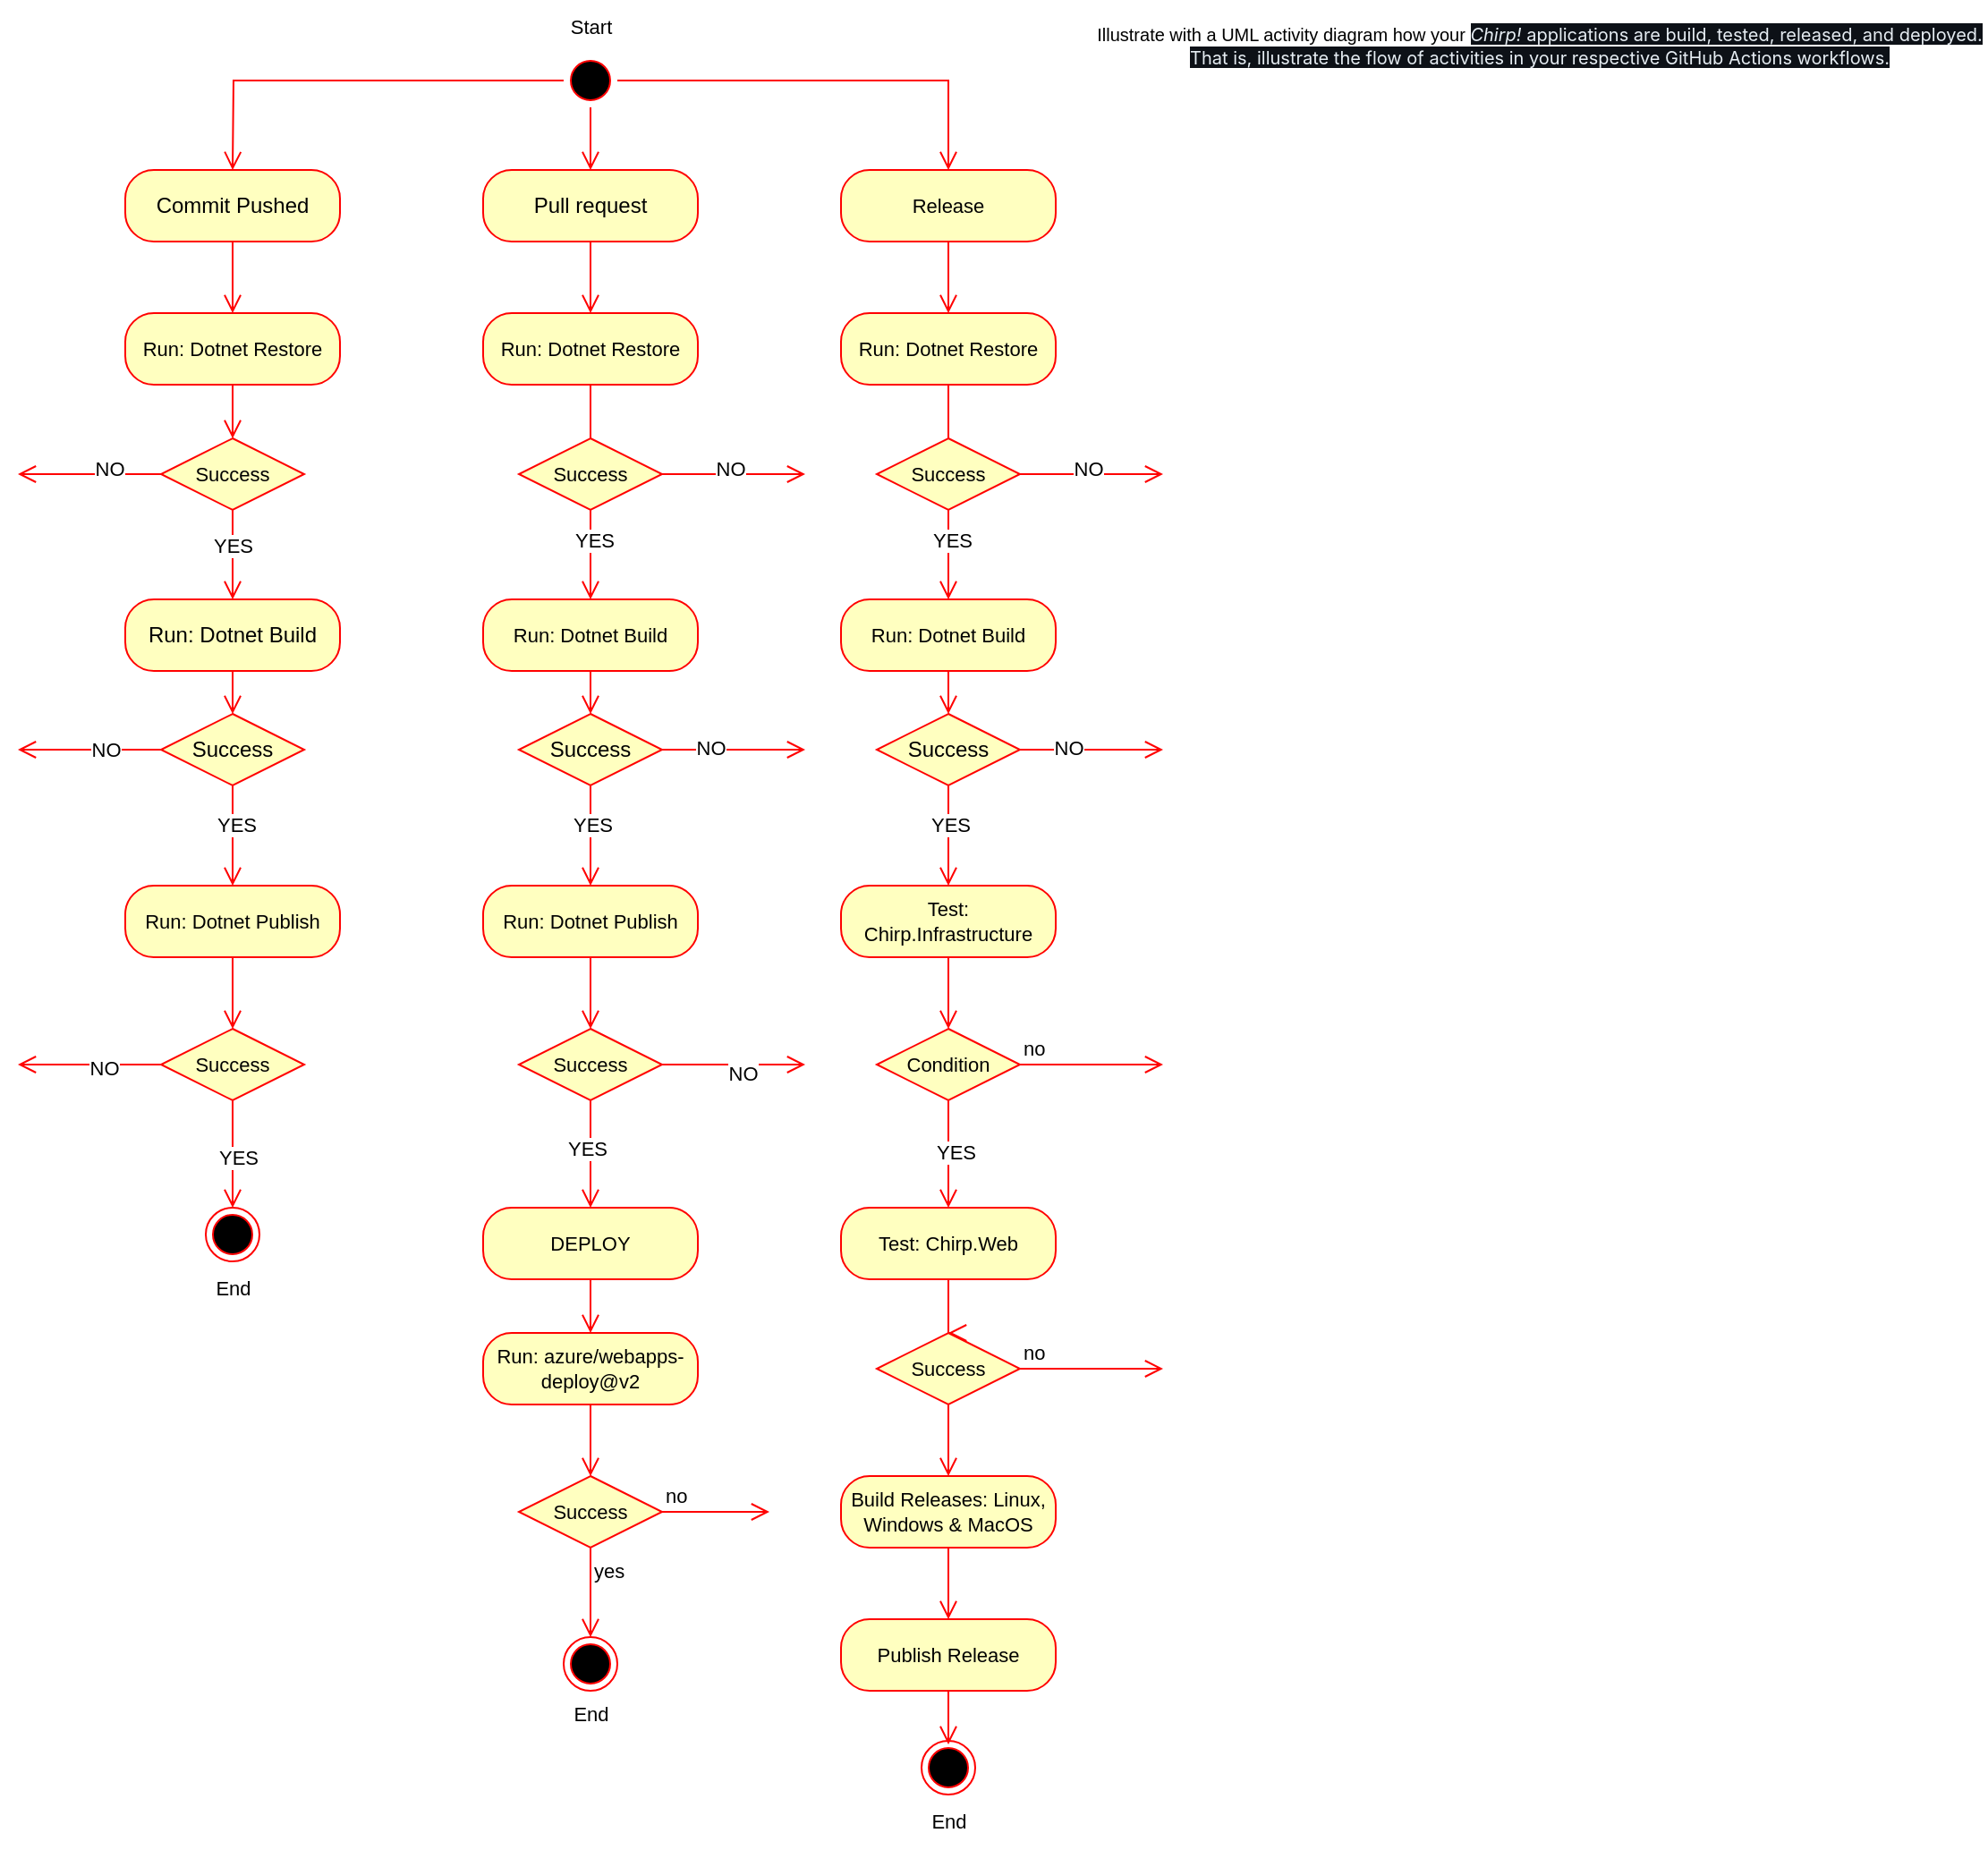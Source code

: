 <mxfile version="22.1.11" type="github">
  <diagram name="Side-1" id="hf8gmHLvzUlwny5JRPWA">
    <mxGraphModel dx="1434" dy="1609" grid="1" gridSize="10" guides="1" tooltips="1" connect="1" arrows="1" fold="1" page="1" pageScale="1" pageWidth="1169" pageHeight="827" math="0" shadow="0">
      <root>
        <mxCell id="0" />
        <mxCell id="1" parent="0" />
        <mxCell id="fHgrOc14rEPT_G6fywUK-1" value="Illustrate with a UML activity diagram how your&amp;nbsp;&lt;em style=&quot;box-sizing: border-box; color: rgb(230, 237, 243); font-family: -apple-system, BlinkMacSystemFont, &amp;quot;Segoe UI&amp;quot;, &amp;quot;Noto Sans&amp;quot;, Helvetica, Arial, sans-serif, &amp;quot;Apple Color Emoji&amp;quot;, &amp;quot;Segoe UI Emoji&amp;quot;; font-size: 10px; text-align: start; background-color: rgb(13, 17, 23);&quot;&gt;Chirp!&lt;/em&gt;&lt;span style=&quot;color: rgb(230, 237, 243); font-family: -apple-system, BlinkMacSystemFont, &amp;quot;Segoe UI&amp;quot;, &amp;quot;Noto Sans&amp;quot;, Helvetica, Arial, sans-serif, &amp;quot;Apple Color Emoji&amp;quot;, &amp;quot;Segoe UI Emoji&amp;quot;; font-size: 10px; text-align: start; background-color: rgb(13, 17, 23);&quot;&gt;&amp;nbsp;applications are build, tested, released, and deployed. &lt;br style=&quot;font-size: 10px;&quot;&gt;That is, illustrate the flow of activities in your respective GitHub Actions workflows.&lt;/span&gt;" style="text;html=1;align=center;verticalAlign=middle;resizable=0;points=[];autosize=1;strokeColor=none;fillColor=none;fontSize=10;" vertex="1" parent="1">
          <mxGeometry x="640" width="500" height="40" as="geometry" />
        </mxCell>
        <mxCell id="fHgrOc14rEPT_G6fywUK-61" value="" style="edgeStyle=orthogonalEdgeStyle;shape=connector;rounded=0;orthogonalLoop=1;jettySize=auto;html=1;labelBackgroundColor=default;strokeColor=#ff0000;align=center;verticalAlign=bottom;fontFamily=Helvetica;fontSize=11;fontColor=default;endArrow=open;endSize=8;" edge="1" parent="1" source="fHgrOc14rEPT_G6fywUK-2" target="fHgrOc14rEPT_G6fywUK-58">
          <mxGeometry relative="1" as="geometry" />
        </mxCell>
        <mxCell id="fHgrOc14rEPT_G6fywUK-2" value="Commit Pushed" style="rounded=1;whiteSpace=wrap;html=1;arcSize=40;fontColor=#000000;fillColor=#ffffc0;strokeColor=#ff0000;" vertex="1" parent="1">
          <mxGeometry x="100" y="90" width="120" height="40" as="geometry" />
        </mxCell>
        <mxCell id="fHgrOc14rEPT_G6fywUK-68" value="" style="edgeStyle=orthogonalEdgeStyle;shape=connector;rounded=0;orthogonalLoop=1;jettySize=auto;html=1;labelBackgroundColor=default;strokeColor=#ff0000;align=center;verticalAlign=bottom;fontFamily=Helvetica;fontSize=11;fontColor=default;endArrow=open;endSize=8;" edge="1" parent="1" source="fHgrOc14rEPT_G6fywUK-4" target="fHgrOc14rEPT_G6fywUK-64">
          <mxGeometry relative="1" as="geometry" />
        </mxCell>
        <mxCell id="fHgrOc14rEPT_G6fywUK-4" value="Pull request" style="rounded=1;whiteSpace=wrap;html=1;arcSize=40;fontColor=#000000;fillColor=#ffffc0;strokeColor=#ff0000;" vertex="1" parent="1">
          <mxGeometry x="300" y="90" width="120" height="40" as="geometry" />
        </mxCell>
        <mxCell id="fHgrOc14rEPT_G6fywUK-16" style="edgeStyle=orthogonalEdgeStyle;shape=connector;rounded=0;orthogonalLoop=1;jettySize=auto;html=1;exitX=0.5;exitY=1;exitDx=0;exitDy=0;labelBackgroundColor=default;strokeColor=#ff0000;align=center;verticalAlign=bottom;fontFamily=Helvetica;fontSize=11;fontColor=default;endArrow=open;endSize=8;" edge="1" parent="1" source="fHgrOc14rEPT_G6fywUK-6" target="fHgrOc14rEPT_G6fywUK-8">
          <mxGeometry relative="1" as="geometry" />
        </mxCell>
        <mxCell id="fHgrOc14rEPT_G6fywUK-6" value="Run: Dotnet Build" style="rounded=1;whiteSpace=wrap;html=1;arcSize=40;fontColor=#000000;fillColor=#ffffc0;strokeColor=#ff0000;" vertex="1" parent="1">
          <mxGeometry x="100" y="330" width="120" height="40" as="geometry" />
        </mxCell>
        <mxCell id="fHgrOc14rEPT_G6fywUK-17" style="edgeStyle=orthogonalEdgeStyle;shape=connector;rounded=0;orthogonalLoop=1;jettySize=auto;html=1;exitX=0.5;exitY=1;exitDx=0;exitDy=0;labelBackgroundColor=default;strokeColor=#ff0000;align=center;verticalAlign=bottom;fontFamily=Helvetica;fontSize=11;fontColor=default;endArrow=open;endSize=8;" edge="1" parent="1" source="fHgrOc14rEPT_G6fywUK-8">
          <mxGeometry relative="1" as="geometry">
            <mxPoint x="160" y="490" as="targetPoint" />
          </mxGeometry>
        </mxCell>
        <mxCell id="fHgrOc14rEPT_G6fywUK-18" value="YES" style="edgeLabel;html=1;align=center;verticalAlign=middle;resizable=0;points=[];fontSize=11;fontFamily=Helvetica;fontColor=default;" vertex="1" connectable="0" parent="fHgrOc14rEPT_G6fywUK-17">
          <mxGeometry x="-0.221" y="2" relative="1" as="geometry">
            <mxPoint as="offset" />
          </mxGeometry>
        </mxCell>
        <mxCell id="fHgrOc14rEPT_G6fywUK-19" style="edgeStyle=orthogonalEdgeStyle;shape=connector;rounded=0;orthogonalLoop=1;jettySize=auto;html=1;exitX=0;exitY=0.5;exitDx=0;exitDy=0;labelBackgroundColor=default;strokeColor=#ff0000;align=center;verticalAlign=bottom;fontFamily=Helvetica;fontSize=11;fontColor=default;endArrow=open;endSize=8;" edge="1" parent="1" source="fHgrOc14rEPT_G6fywUK-8">
          <mxGeometry relative="1" as="geometry">
            <mxPoint x="40" y="414" as="targetPoint" />
          </mxGeometry>
        </mxCell>
        <mxCell id="fHgrOc14rEPT_G6fywUK-20" value="NO" style="edgeLabel;html=1;align=center;verticalAlign=middle;resizable=0;points=[];fontSize=11;fontFamily=Helvetica;fontColor=default;" vertex="1" connectable="0" parent="fHgrOc14rEPT_G6fywUK-19">
          <mxGeometry x="-0.224" relative="1" as="geometry">
            <mxPoint as="offset" />
          </mxGeometry>
        </mxCell>
        <mxCell id="fHgrOc14rEPT_G6fywUK-8" value="Success" style="rhombus;whiteSpace=wrap;html=1;fontColor=#000000;fillColor=#ffffc0;strokeColor=#ff0000;" vertex="1" parent="1">
          <mxGeometry x="120" y="394" width="80" height="40" as="geometry" />
        </mxCell>
        <mxCell id="fHgrOc14rEPT_G6fywUK-21" value="" style="ellipse;html=1;shape=endState;fillColor=#000000;strokeColor=#ff0000;fontFamily=Helvetica;fontSize=11;fontColor=default;" vertex="1" parent="1">
          <mxGeometry x="145" y="670" width="30" height="30" as="geometry" />
        </mxCell>
        <mxCell id="fHgrOc14rEPT_G6fywUK-114" style="edgeStyle=orthogonalEdgeStyle;shape=connector;rounded=0;orthogonalLoop=1;jettySize=auto;html=1;exitX=0.5;exitY=1;exitDx=0;exitDy=0;labelBackgroundColor=default;strokeColor=#ff0000;align=center;verticalAlign=bottom;fontFamily=Helvetica;fontSize=11;fontColor=default;endArrow=open;endSize=8;" edge="1" parent="1" source="fHgrOc14rEPT_G6fywUK-22" target="fHgrOc14rEPT_G6fywUK-4">
          <mxGeometry relative="1" as="geometry" />
        </mxCell>
        <mxCell id="fHgrOc14rEPT_G6fywUK-117" style="edgeStyle=orthogonalEdgeStyle;shape=connector;rounded=0;orthogonalLoop=1;jettySize=auto;html=1;exitX=1;exitY=0.5;exitDx=0;exitDy=0;labelBackgroundColor=default;strokeColor=#ff0000;align=center;verticalAlign=bottom;fontFamily=Helvetica;fontSize=11;fontColor=default;endArrow=open;endSize=8;" edge="1" parent="1" source="fHgrOc14rEPT_G6fywUK-22" target="fHgrOc14rEPT_G6fywUK-115">
          <mxGeometry relative="1" as="geometry" />
        </mxCell>
        <mxCell id="fHgrOc14rEPT_G6fywUK-22" value="" style="ellipse;html=1;shape=startState;fillColor=#000000;strokeColor=#ff0000;fontFamily=Helvetica;fontSize=11;fontColor=default;" vertex="1" parent="1">
          <mxGeometry x="345" y="25" width="30" height="30" as="geometry" />
        </mxCell>
        <mxCell id="fHgrOc14rEPT_G6fywUK-23" value="" style="edgeStyle=orthogonalEdgeStyle;html=1;verticalAlign=bottom;endArrow=open;endSize=8;strokeColor=#ff0000;rounded=0;labelBackgroundColor=default;align=center;fontFamily=Helvetica;fontSize=11;fontColor=default;shape=connector;" edge="1" source="fHgrOc14rEPT_G6fywUK-22" parent="1">
          <mxGeometry relative="1" as="geometry">
            <mxPoint x="160" y="90" as="targetPoint" />
          </mxGeometry>
        </mxCell>
        <mxCell id="fHgrOc14rEPT_G6fywUK-25" value="Start" style="text;html=1;align=center;verticalAlign=middle;resizable=0;points=[];autosize=1;strokeColor=none;fillColor=none;fontSize=11;fontFamily=Helvetica;fontColor=default;" vertex="1" parent="1">
          <mxGeometry x="335" y="-5" width="50" height="30" as="geometry" />
        </mxCell>
        <mxCell id="fHgrOc14rEPT_G6fywUK-26" value="End" style="text;html=1;align=center;verticalAlign=middle;resizable=0;points=[];autosize=1;strokeColor=none;fillColor=none;fontSize=11;fontFamily=Helvetica;fontColor=default;" vertex="1" parent="1">
          <mxGeometry x="140" y="670" width="40" height="30" as="geometry" />
        </mxCell>
        <mxCell id="fHgrOc14rEPT_G6fywUK-40" style="edgeStyle=orthogonalEdgeStyle;shape=connector;rounded=0;orthogonalLoop=1;jettySize=auto;html=1;labelBackgroundColor=default;strokeColor=#ff0000;align=center;verticalAlign=bottom;fontFamily=Helvetica;fontSize=11;fontColor=default;endArrow=open;endSize=8;" edge="1" parent="1" source="fHgrOc14rEPT_G6fywUK-27" target="fHgrOc14rEPT_G6fywUK-37">
          <mxGeometry relative="1" as="geometry" />
        </mxCell>
        <mxCell id="fHgrOc14rEPT_G6fywUK-27" value="Run: Dotnet Build" style="rounded=1;whiteSpace=wrap;html=1;arcSize=40;fontColor=#000000;fillColor=#ffffc0;strokeColor=#ff0000;fontFamily=Helvetica;fontSize=11;" vertex="1" parent="1">
          <mxGeometry x="300" y="330" width="120" height="40" as="geometry" />
        </mxCell>
        <mxCell id="fHgrOc14rEPT_G6fywUK-43" style="edgeStyle=orthogonalEdgeStyle;shape=connector;rounded=0;orthogonalLoop=1;jettySize=auto;html=1;labelBackgroundColor=default;strokeColor=#ff0000;align=center;verticalAlign=bottom;fontFamily=Helvetica;fontSize=11;fontColor=default;endArrow=open;endSize=8;" edge="1" parent="1" source="fHgrOc14rEPT_G6fywUK-37">
          <mxGeometry relative="1" as="geometry">
            <mxPoint x="480" y="414" as="targetPoint" />
          </mxGeometry>
        </mxCell>
        <mxCell id="fHgrOc14rEPT_G6fywUK-45" value="NO" style="edgeLabel;html=1;align=center;verticalAlign=middle;resizable=0;points=[];fontSize=11;fontFamily=Helvetica;fontColor=default;" vertex="1" connectable="0" parent="fHgrOc14rEPT_G6fywUK-43">
          <mxGeometry x="-0.329" y="1" relative="1" as="geometry">
            <mxPoint as="offset" />
          </mxGeometry>
        </mxCell>
        <mxCell id="fHgrOc14rEPT_G6fywUK-48" style="edgeStyle=orthogonalEdgeStyle;shape=connector;rounded=0;orthogonalLoop=1;jettySize=auto;html=1;exitX=0.5;exitY=1;exitDx=0;exitDy=0;entryX=0.5;entryY=0;entryDx=0;entryDy=0;labelBackgroundColor=default;strokeColor=#ff0000;align=center;verticalAlign=bottom;fontFamily=Helvetica;fontSize=11;fontColor=default;endArrow=open;endSize=8;" edge="1" parent="1" source="fHgrOc14rEPT_G6fywUK-37" target="fHgrOc14rEPT_G6fywUK-46">
          <mxGeometry relative="1" as="geometry" />
        </mxCell>
        <mxCell id="fHgrOc14rEPT_G6fywUK-89" value="YES" style="edgeLabel;html=1;align=center;verticalAlign=middle;resizable=0;points=[];fontSize=11;fontFamily=Helvetica;fontColor=default;" vertex="1" connectable="0" parent="fHgrOc14rEPT_G6fywUK-48">
          <mxGeometry x="-0.214" y="1" relative="1" as="geometry">
            <mxPoint as="offset" />
          </mxGeometry>
        </mxCell>
        <mxCell id="fHgrOc14rEPT_G6fywUK-37" value="Success" style="rhombus;whiteSpace=wrap;html=1;fontColor=#000000;fillColor=#ffffc0;strokeColor=#ff0000;" vertex="1" parent="1">
          <mxGeometry x="320" y="394" width="80" height="40" as="geometry" />
        </mxCell>
        <mxCell id="fHgrOc14rEPT_G6fywUK-46" value="Run: Dotnet Publish" style="rounded=1;whiteSpace=wrap;html=1;arcSize=40;fontColor=#000000;fillColor=#ffffc0;strokeColor=#ff0000;fontFamily=Helvetica;fontSize=11;" vertex="1" parent="1">
          <mxGeometry x="300" y="490" width="120" height="40" as="geometry" />
        </mxCell>
        <mxCell id="fHgrOc14rEPT_G6fywUK-47" value="" style="edgeStyle=orthogonalEdgeStyle;html=1;verticalAlign=bottom;endArrow=open;endSize=8;strokeColor=#ff0000;rounded=0;labelBackgroundColor=default;align=center;fontFamily=Helvetica;fontSize=11;fontColor=default;shape=connector;" edge="1" source="fHgrOc14rEPT_G6fywUK-46" parent="1">
          <mxGeometry relative="1" as="geometry">
            <mxPoint x="360" y="570" as="targetPoint" />
          </mxGeometry>
        </mxCell>
        <mxCell id="fHgrOc14rEPT_G6fywUK-54" style="edgeStyle=orthogonalEdgeStyle;shape=connector;rounded=0;orthogonalLoop=1;jettySize=auto;html=1;exitX=0.5;exitY=1;exitDx=0;exitDy=0;labelBackgroundColor=default;strokeColor=#ff0000;align=center;verticalAlign=bottom;fontFamily=Helvetica;fontSize=11;fontColor=default;endArrow=open;endSize=8;" edge="1" parent="1" source="fHgrOc14rEPT_G6fywUK-49" target="fHgrOc14rEPT_G6fywUK-51">
          <mxGeometry relative="1" as="geometry" />
        </mxCell>
        <mxCell id="fHgrOc14rEPT_G6fywUK-49" value="Run: Dotnet Publish" style="rounded=1;whiteSpace=wrap;html=1;arcSize=40;fontColor=#000000;fillColor=#ffffc0;strokeColor=#ff0000;fontFamily=Helvetica;fontSize=11;" vertex="1" parent="1">
          <mxGeometry x="100" y="490" width="120" height="40" as="geometry" />
        </mxCell>
        <mxCell id="fHgrOc14rEPT_G6fywUK-55" style="edgeStyle=orthogonalEdgeStyle;shape=connector;rounded=0;orthogonalLoop=1;jettySize=auto;html=1;exitX=0;exitY=0.5;exitDx=0;exitDy=0;labelBackgroundColor=default;strokeColor=#ff0000;align=center;verticalAlign=bottom;fontFamily=Helvetica;fontSize=11;fontColor=default;endArrow=open;endSize=8;" edge="1" parent="1" source="fHgrOc14rEPT_G6fywUK-51">
          <mxGeometry relative="1" as="geometry">
            <mxPoint x="40" y="590" as="targetPoint" />
          </mxGeometry>
        </mxCell>
        <mxCell id="fHgrOc14rEPT_G6fywUK-56" value="NO" style="edgeLabel;html=1;align=center;verticalAlign=middle;resizable=0;points=[];fontSize=11;fontFamily=Helvetica;fontColor=default;" vertex="1" connectable="0" parent="fHgrOc14rEPT_G6fywUK-55">
          <mxGeometry x="-0.204" y="2" relative="1" as="geometry">
            <mxPoint as="offset" />
          </mxGeometry>
        </mxCell>
        <mxCell id="fHgrOc14rEPT_G6fywUK-97" style="edgeStyle=orthogonalEdgeStyle;shape=connector;rounded=0;orthogonalLoop=1;jettySize=auto;html=1;exitX=0.5;exitY=1;exitDx=0;exitDy=0;labelBackgroundColor=default;strokeColor=#ff0000;align=center;verticalAlign=bottom;fontFamily=Helvetica;fontSize=11;fontColor=default;endArrow=open;endSize=8;" edge="1" parent="1" source="fHgrOc14rEPT_G6fywUK-51" target="fHgrOc14rEPT_G6fywUK-26">
          <mxGeometry relative="1" as="geometry" />
        </mxCell>
        <mxCell id="fHgrOc14rEPT_G6fywUK-98" value="YES" style="edgeLabel;html=1;align=center;verticalAlign=middle;resizable=0;points=[];fontSize=11;fontFamily=Helvetica;fontColor=default;" vertex="1" connectable="0" parent="fHgrOc14rEPT_G6fywUK-97">
          <mxGeometry x="0.067" y="3" relative="1" as="geometry">
            <mxPoint as="offset" />
          </mxGeometry>
        </mxCell>
        <mxCell id="fHgrOc14rEPT_G6fywUK-51" value="Success" style="rhombus;whiteSpace=wrap;html=1;fontColor=#000000;fillColor=#ffffc0;strokeColor=#ff0000;fontFamily=Helvetica;fontSize=11;" vertex="1" parent="1">
          <mxGeometry x="120" y="570" width="80" height="40" as="geometry" />
        </mxCell>
        <mxCell id="fHgrOc14rEPT_G6fywUK-84" style="edgeStyle=orthogonalEdgeStyle;shape=connector;rounded=0;orthogonalLoop=1;jettySize=auto;html=1;exitX=0.5;exitY=1;exitDx=0;exitDy=0;entryX=0.5;entryY=0;entryDx=0;entryDy=0;labelBackgroundColor=default;strokeColor=#ff0000;align=center;verticalAlign=bottom;fontFamily=Helvetica;fontSize=11;fontColor=default;endArrow=open;endSize=8;" edge="1" parent="1" source="fHgrOc14rEPT_G6fywUK-58" target="fHgrOc14rEPT_G6fywUK-81">
          <mxGeometry relative="1" as="geometry" />
        </mxCell>
        <mxCell id="fHgrOc14rEPT_G6fywUK-58" value="Run: Dotnet Restore" style="rounded=1;whiteSpace=wrap;html=1;arcSize=40;fontColor=#000000;fillColor=#ffffc0;strokeColor=#ff0000;fontFamily=Helvetica;fontSize=11;" vertex="1" parent="1">
          <mxGeometry x="100" y="170" width="120" height="40" as="geometry" />
        </mxCell>
        <mxCell id="fHgrOc14rEPT_G6fywUK-69" value="" style="edgeStyle=orthogonalEdgeStyle;shape=connector;rounded=0;orthogonalLoop=1;jettySize=auto;html=1;labelBackgroundColor=default;strokeColor=#ff0000;align=center;verticalAlign=bottom;fontFamily=Helvetica;fontSize=11;fontColor=default;endArrow=open;endSize=8;" edge="1" parent="1" source="fHgrOc14rEPT_G6fywUK-64">
          <mxGeometry relative="1" as="geometry">
            <mxPoint x="360" y="253.5" as="targetPoint" />
          </mxGeometry>
        </mxCell>
        <mxCell id="fHgrOc14rEPT_G6fywUK-64" value="Run: Dotnet Restore" style="rounded=1;whiteSpace=wrap;html=1;arcSize=40;fontColor=#000000;fillColor=#ffffc0;strokeColor=#ff0000;fontFamily=Helvetica;fontSize=11;" vertex="1" parent="1">
          <mxGeometry x="300" y="170" width="120" height="40" as="geometry" />
        </mxCell>
        <mxCell id="fHgrOc14rEPT_G6fywUK-76" style="edgeStyle=orthogonalEdgeStyle;shape=connector;rounded=0;orthogonalLoop=1;jettySize=auto;html=1;exitX=0.5;exitY=1;exitDx=0;exitDy=0;labelBackgroundColor=default;strokeColor=#ff0000;align=center;verticalAlign=bottom;fontFamily=Helvetica;fontSize=11;fontColor=default;endArrow=open;endSize=8;" edge="1" parent="1" source="fHgrOc14rEPT_G6fywUK-72" target="fHgrOc14rEPT_G6fywUK-27">
          <mxGeometry relative="1" as="geometry" />
        </mxCell>
        <mxCell id="fHgrOc14rEPT_G6fywUK-77" value="YES" style="edgeLabel;html=1;align=center;verticalAlign=middle;resizable=0;points=[];fontSize=11;fontFamily=Helvetica;fontColor=default;" vertex="1" connectable="0" parent="fHgrOc14rEPT_G6fywUK-76">
          <mxGeometry x="-0.318" y="2" relative="1" as="geometry">
            <mxPoint as="offset" />
          </mxGeometry>
        </mxCell>
        <mxCell id="fHgrOc14rEPT_G6fywUK-79" value="" style="edgeStyle=orthogonalEdgeStyle;shape=connector;rounded=0;orthogonalLoop=1;jettySize=auto;html=1;labelBackgroundColor=default;strokeColor=#ff0000;align=center;verticalAlign=bottom;fontFamily=Helvetica;fontSize=11;fontColor=default;endArrow=open;endSize=8;" edge="1" parent="1" source="fHgrOc14rEPT_G6fywUK-72">
          <mxGeometry relative="1" as="geometry">
            <mxPoint x="480" y="260" as="targetPoint" />
          </mxGeometry>
        </mxCell>
        <mxCell id="fHgrOc14rEPT_G6fywUK-80" value="NO" style="edgeLabel;html=1;align=center;verticalAlign=middle;resizable=0;points=[];fontSize=11;fontFamily=Helvetica;fontColor=default;" vertex="1" connectable="0" parent="fHgrOc14rEPT_G6fywUK-79">
          <mxGeometry x="-0.071" y="3" relative="1" as="geometry">
            <mxPoint as="offset" />
          </mxGeometry>
        </mxCell>
        <mxCell id="fHgrOc14rEPT_G6fywUK-72" value="Success" style="rhombus;whiteSpace=wrap;html=1;fontColor=#000000;fillColor=#ffffc0;strokeColor=#ff0000;fontFamily=Helvetica;fontSize=11;" vertex="1" parent="1">
          <mxGeometry x="320" y="240" width="80" height="40" as="geometry" />
        </mxCell>
        <mxCell id="fHgrOc14rEPT_G6fywUK-85" style="edgeStyle=orthogonalEdgeStyle;shape=connector;rounded=0;orthogonalLoop=1;jettySize=auto;html=1;exitX=0.5;exitY=1;exitDx=0;exitDy=0;labelBackgroundColor=default;strokeColor=#ff0000;align=center;verticalAlign=bottom;fontFamily=Helvetica;fontSize=11;fontColor=default;endArrow=open;endSize=8;" edge="1" parent="1" source="fHgrOc14rEPT_G6fywUK-81" target="fHgrOc14rEPT_G6fywUK-6">
          <mxGeometry relative="1" as="geometry" />
        </mxCell>
        <mxCell id="fHgrOc14rEPT_G6fywUK-86" value="YES" style="edgeLabel;html=1;align=center;verticalAlign=middle;resizable=0;points=[];fontSize=11;fontFamily=Helvetica;fontColor=default;" vertex="1" connectable="0" parent="fHgrOc14rEPT_G6fywUK-85">
          <mxGeometry x="0.08" y="-1" relative="1" as="geometry">
            <mxPoint x="1" y="-7" as="offset" />
          </mxGeometry>
        </mxCell>
        <mxCell id="fHgrOc14rEPT_G6fywUK-87" style="edgeStyle=orthogonalEdgeStyle;shape=connector;rounded=0;orthogonalLoop=1;jettySize=auto;html=1;exitX=0;exitY=0.5;exitDx=0;exitDy=0;labelBackgroundColor=default;strokeColor=#ff0000;align=center;verticalAlign=bottom;fontFamily=Helvetica;fontSize=11;fontColor=default;endArrow=open;endSize=8;" edge="1" parent="1" source="fHgrOc14rEPT_G6fywUK-81">
          <mxGeometry relative="1" as="geometry">
            <mxPoint x="40" y="260" as="targetPoint" />
          </mxGeometry>
        </mxCell>
        <mxCell id="fHgrOc14rEPT_G6fywUK-88" value="NO" style="edgeLabel;html=1;align=center;verticalAlign=middle;resizable=0;points=[];fontSize=11;fontFamily=Helvetica;fontColor=default;" vertex="1" connectable="0" parent="fHgrOc14rEPT_G6fywUK-87">
          <mxGeometry x="-0.276" y="-3" relative="1" as="geometry">
            <mxPoint as="offset" />
          </mxGeometry>
        </mxCell>
        <mxCell id="fHgrOc14rEPT_G6fywUK-81" value="Success" style="rhombus;whiteSpace=wrap;html=1;fontColor=#000000;fillColor=#ffffc0;strokeColor=#ff0000;fontFamily=Helvetica;fontSize=11;" vertex="1" parent="1">
          <mxGeometry x="120" y="240" width="80" height="40" as="geometry" />
        </mxCell>
        <mxCell id="fHgrOc14rEPT_G6fywUK-93" style="edgeStyle=orthogonalEdgeStyle;shape=connector;rounded=0;orthogonalLoop=1;jettySize=auto;html=1;exitX=1;exitY=0.5;exitDx=0;exitDy=0;labelBackgroundColor=default;strokeColor=#ff0000;align=center;verticalAlign=bottom;fontFamily=Helvetica;fontSize=11;fontColor=default;endArrow=open;endSize=8;" edge="1" parent="1" source="fHgrOc14rEPT_G6fywUK-90">
          <mxGeometry relative="1" as="geometry">
            <mxPoint x="480" y="590" as="targetPoint" />
          </mxGeometry>
        </mxCell>
        <mxCell id="fHgrOc14rEPT_G6fywUK-94" value="NO" style="edgeLabel;html=1;align=center;verticalAlign=middle;resizable=0;points=[];fontSize=11;fontFamily=Helvetica;fontColor=default;" vertex="1" connectable="0" parent="fHgrOc14rEPT_G6fywUK-93">
          <mxGeometry x="0.129" y="-4" relative="1" as="geometry">
            <mxPoint as="offset" />
          </mxGeometry>
        </mxCell>
        <mxCell id="fHgrOc14rEPT_G6fywUK-95" style="edgeStyle=orthogonalEdgeStyle;shape=connector;rounded=0;orthogonalLoop=1;jettySize=auto;html=1;exitX=0.5;exitY=1;exitDx=0;exitDy=0;labelBackgroundColor=default;strokeColor=#ff0000;align=center;verticalAlign=bottom;fontFamily=Helvetica;fontSize=11;fontColor=default;endArrow=open;endSize=8;" edge="1" parent="1" source="fHgrOc14rEPT_G6fywUK-90">
          <mxGeometry relative="1" as="geometry">
            <mxPoint x="360" y="670" as="targetPoint" />
          </mxGeometry>
        </mxCell>
        <mxCell id="fHgrOc14rEPT_G6fywUK-104" value="YES" style="edgeLabel;html=1;align=center;verticalAlign=middle;resizable=0;points=[];fontSize=11;fontFamily=Helvetica;fontColor=default;" vertex="1" connectable="0" parent="fHgrOc14rEPT_G6fywUK-95">
          <mxGeometry x="-0.107" y="-2" relative="1" as="geometry">
            <mxPoint as="offset" />
          </mxGeometry>
        </mxCell>
        <mxCell id="fHgrOc14rEPT_G6fywUK-90" value="Success" style="rhombus;whiteSpace=wrap;html=1;fontColor=#000000;fillColor=#ffffc0;strokeColor=#ff0000;fontFamily=Helvetica;fontSize=11;" vertex="1" parent="1">
          <mxGeometry x="320" y="570" width="80" height="40" as="geometry" />
        </mxCell>
        <mxCell id="fHgrOc14rEPT_G6fywUK-102" value="DEPLOY" style="rounded=1;whiteSpace=wrap;html=1;arcSize=40;fontColor=#000000;fillColor=#ffffc0;strokeColor=#ff0000;fontFamily=Helvetica;fontSize=11;" vertex="1" parent="1">
          <mxGeometry x="300" y="670" width="120" height="40" as="geometry" />
        </mxCell>
        <mxCell id="fHgrOc14rEPT_G6fywUK-103" value="" style="edgeStyle=orthogonalEdgeStyle;html=1;verticalAlign=bottom;endArrow=open;endSize=8;strokeColor=#ff0000;rounded=0;labelBackgroundColor=default;align=center;fontFamily=Helvetica;fontSize=11;fontColor=default;shape=connector;" edge="1" source="fHgrOc14rEPT_G6fywUK-102" parent="1">
          <mxGeometry relative="1" as="geometry">
            <mxPoint x="360" y="740" as="targetPoint" />
          </mxGeometry>
        </mxCell>
        <mxCell id="fHgrOc14rEPT_G6fywUK-110" style="edgeStyle=orthogonalEdgeStyle;shape=connector;rounded=0;orthogonalLoop=1;jettySize=auto;html=1;exitX=0.5;exitY=1;exitDx=0;exitDy=0;labelBackgroundColor=default;strokeColor=#ff0000;align=center;verticalAlign=bottom;fontFamily=Helvetica;fontSize=11;fontColor=default;endArrow=open;endSize=8;" edge="1" parent="1" source="fHgrOc14rEPT_G6fywUK-105" target="fHgrOc14rEPT_G6fywUK-107">
          <mxGeometry relative="1" as="geometry" />
        </mxCell>
        <mxCell id="fHgrOc14rEPT_G6fywUK-105" value="Run: azure/webapps-deploy@v2" style="rounded=1;whiteSpace=wrap;html=1;arcSize=40;fontColor=#000000;fillColor=#ffffc0;strokeColor=#ff0000;fontFamily=Helvetica;fontSize=11;" vertex="1" parent="1">
          <mxGeometry x="300" y="740" width="120" height="40" as="geometry" />
        </mxCell>
        <mxCell id="fHgrOc14rEPT_G6fywUK-107" value="Success" style="rhombus;whiteSpace=wrap;html=1;fontColor=#000000;fillColor=#ffffc0;strokeColor=#ff0000;fontFamily=Helvetica;fontSize=11;" vertex="1" parent="1">
          <mxGeometry x="320" y="820" width="80" height="40" as="geometry" />
        </mxCell>
        <mxCell id="fHgrOc14rEPT_G6fywUK-108" value="no" style="edgeStyle=orthogonalEdgeStyle;html=1;align=left;verticalAlign=bottom;endArrow=open;endSize=8;strokeColor=#ff0000;rounded=0;labelBackgroundColor=default;fontFamily=Helvetica;fontSize=11;fontColor=default;shape=connector;" edge="1" source="fHgrOc14rEPT_G6fywUK-107" parent="1">
          <mxGeometry x="-1" relative="1" as="geometry">
            <mxPoint x="460" y="840" as="targetPoint" />
          </mxGeometry>
        </mxCell>
        <mxCell id="fHgrOc14rEPT_G6fywUK-109" value="yes" style="edgeStyle=orthogonalEdgeStyle;html=1;align=left;verticalAlign=top;endArrow=open;endSize=8;strokeColor=#ff0000;rounded=0;labelBackgroundColor=default;fontFamily=Helvetica;fontSize=11;fontColor=default;shape=connector;" edge="1" source="fHgrOc14rEPT_G6fywUK-107" parent="1">
          <mxGeometry x="-1" relative="1" as="geometry">
            <mxPoint x="360" y="910" as="targetPoint" />
          </mxGeometry>
        </mxCell>
        <mxCell id="fHgrOc14rEPT_G6fywUK-111" value="" style="ellipse;html=1;shape=endState;fillColor=#000000;strokeColor=#ff0000;fontFamily=Helvetica;fontSize=11;fontColor=default;" vertex="1" parent="1">
          <mxGeometry x="345" y="910" width="30" height="30" as="geometry" />
        </mxCell>
        <mxCell id="fHgrOc14rEPT_G6fywUK-112" value="End" style="text;html=1;align=center;verticalAlign=middle;resizable=0;points=[];autosize=1;strokeColor=none;fillColor=none;fontSize=11;fontFamily=Helvetica;fontColor=default;" vertex="1" parent="1">
          <mxGeometry x="340" y="938" width="40" height="30" as="geometry" />
        </mxCell>
        <mxCell id="fHgrOc14rEPT_G6fywUK-113" value="End" style="text;html=1;align=center;verticalAlign=middle;resizable=0;points=[];autosize=1;strokeColor=none;fillColor=none;fontSize=11;fontFamily=Helvetica;fontColor=default;" vertex="1" parent="1">
          <mxGeometry x="140" y="700" width="40" height="30" as="geometry" />
        </mxCell>
        <mxCell id="fHgrOc14rEPT_G6fywUK-132" style="edgeStyle=orthogonalEdgeStyle;shape=connector;rounded=0;orthogonalLoop=1;jettySize=auto;html=1;exitX=0.5;exitY=1;exitDx=0;exitDy=0;entryX=0.5;entryY=0;entryDx=0;entryDy=0;labelBackgroundColor=default;strokeColor=#ff0000;align=center;verticalAlign=bottom;fontFamily=Helvetica;fontSize=11;fontColor=default;endArrow=open;endSize=8;" edge="1" parent="1" source="fHgrOc14rEPT_G6fywUK-115" target="fHgrOc14rEPT_G6fywUK-126">
          <mxGeometry relative="1" as="geometry" />
        </mxCell>
        <mxCell id="fHgrOc14rEPT_G6fywUK-115" value="Release" style="rounded=1;whiteSpace=wrap;html=1;arcSize=40;fontColor=#000000;fillColor=#ffffc0;strokeColor=#ff0000;fontFamily=Helvetica;fontSize=11;" vertex="1" parent="1">
          <mxGeometry x="500" y="90" width="120" height="40" as="geometry" />
        </mxCell>
        <mxCell id="fHgrOc14rEPT_G6fywUK-118" style="edgeStyle=orthogonalEdgeStyle;shape=connector;rounded=0;orthogonalLoop=1;jettySize=auto;html=1;labelBackgroundColor=default;strokeColor=#ff0000;align=center;verticalAlign=bottom;fontFamily=Helvetica;fontSize=11;fontColor=default;endArrow=open;endSize=8;" edge="1" parent="1" source="fHgrOc14rEPT_G6fywUK-119" target="fHgrOc14rEPT_G6fywUK-124">
          <mxGeometry relative="1" as="geometry" />
        </mxCell>
        <mxCell id="fHgrOc14rEPT_G6fywUK-119" value="Run: Dotnet Build" style="rounded=1;whiteSpace=wrap;html=1;arcSize=40;fontColor=#000000;fillColor=#ffffc0;strokeColor=#ff0000;fontFamily=Helvetica;fontSize=11;" vertex="1" parent="1">
          <mxGeometry x="500" y="330" width="120" height="40" as="geometry" />
        </mxCell>
        <mxCell id="fHgrOc14rEPT_G6fywUK-120" style="edgeStyle=orthogonalEdgeStyle;shape=connector;rounded=0;orthogonalLoop=1;jettySize=auto;html=1;labelBackgroundColor=default;strokeColor=#ff0000;align=center;verticalAlign=bottom;fontFamily=Helvetica;fontSize=11;fontColor=default;endArrow=open;endSize=8;" edge="1" parent="1" source="fHgrOc14rEPT_G6fywUK-124">
          <mxGeometry relative="1" as="geometry">
            <mxPoint x="680" y="414" as="targetPoint" />
          </mxGeometry>
        </mxCell>
        <mxCell id="fHgrOc14rEPT_G6fywUK-121" value="NO" style="edgeLabel;html=1;align=center;verticalAlign=middle;resizable=0;points=[];fontSize=11;fontFamily=Helvetica;fontColor=default;" vertex="1" connectable="0" parent="fHgrOc14rEPT_G6fywUK-120">
          <mxGeometry x="-0.329" y="1" relative="1" as="geometry">
            <mxPoint as="offset" />
          </mxGeometry>
        </mxCell>
        <mxCell id="fHgrOc14rEPT_G6fywUK-122" style="edgeStyle=orthogonalEdgeStyle;shape=connector;rounded=0;orthogonalLoop=1;jettySize=auto;html=1;exitX=0.5;exitY=1;exitDx=0;exitDy=0;entryX=0.5;entryY=0;entryDx=0;entryDy=0;labelBackgroundColor=default;strokeColor=#ff0000;align=center;verticalAlign=bottom;fontFamily=Helvetica;fontSize=11;fontColor=default;endArrow=open;endSize=8;" edge="1" parent="1" source="fHgrOc14rEPT_G6fywUK-124">
          <mxGeometry relative="1" as="geometry">
            <mxPoint x="560" y="490" as="targetPoint" />
          </mxGeometry>
        </mxCell>
        <mxCell id="fHgrOc14rEPT_G6fywUK-123" value="YES" style="edgeLabel;html=1;align=center;verticalAlign=middle;resizable=0;points=[];fontSize=11;fontFamily=Helvetica;fontColor=default;" vertex="1" connectable="0" parent="fHgrOc14rEPT_G6fywUK-122">
          <mxGeometry x="-0.214" y="1" relative="1" as="geometry">
            <mxPoint as="offset" />
          </mxGeometry>
        </mxCell>
        <mxCell id="fHgrOc14rEPT_G6fywUK-124" value="Success" style="rhombus;whiteSpace=wrap;html=1;fontColor=#000000;fillColor=#ffffc0;strokeColor=#ff0000;" vertex="1" parent="1">
          <mxGeometry x="520" y="394" width="80" height="40" as="geometry" />
        </mxCell>
        <mxCell id="fHgrOc14rEPT_G6fywUK-125" value="" style="edgeStyle=orthogonalEdgeStyle;shape=connector;rounded=0;orthogonalLoop=1;jettySize=auto;html=1;labelBackgroundColor=default;strokeColor=#ff0000;align=center;verticalAlign=bottom;fontFamily=Helvetica;fontSize=11;fontColor=default;endArrow=open;endSize=8;" edge="1" parent="1" source="fHgrOc14rEPT_G6fywUK-126">
          <mxGeometry relative="1" as="geometry">
            <mxPoint x="560" y="253.5" as="targetPoint" />
          </mxGeometry>
        </mxCell>
        <mxCell id="fHgrOc14rEPT_G6fywUK-126" value="Run: Dotnet Restore" style="rounded=1;whiteSpace=wrap;html=1;arcSize=40;fontColor=#000000;fillColor=#ffffc0;strokeColor=#ff0000;fontFamily=Helvetica;fontSize=11;" vertex="1" parent="1">
          <mxGeometry x="500" y="170" width="120" height="40" as="geometry" />
        </mxCell>
        <mxCell id="fHgrOc14rEPT_G6fywUK-127" style="edgeStyle=orthogonalEdgeStyle;shape=connector;rounded=0;orthogonalLoop=1;jettySize=auto;html=1;exitX=0.5;exitY=1;exitDx=0;exitDy=0;labelBackgroundColor=default;strokeColor=#ff0000;align=center;verticalAlign=bottom;fontFamily=Helvetica;fontSize=11;fontColor=default;endArrow=open;endSize=8;" edge="1" parent="1" source="fHgrOc14rEPT_G6fywUK-131" target="fHgrOc14rEPT_G6fywUK-119">
          <mxGeometry relative="1" as="geometry" />
        </mxCell>
        <mxCell id="fHgrOc14rEPT_G6fywUK-128" value="YES" style="edgeLabel;html=1;align=center;verticalAlign=middle;resizable=0;points=[];fontSize=11;fontFamily=Helvetica;fontColor=default;" vertex="1" connectable="0" parent="fHgrOc14rEPT_G6fywUK-127">
          <mxGeometry x="-0.318" y="2" relative="1" as="geometry">
            <mxPoint as="offset" />
          </mxGeometry>
        </mxCell>
        <mxCell id="fHgrOc14rEPT_G6fywUK-129" value="" style="edgeStyle=orthogonalEdgeStyle;shape=connector;rounded=0;orthogonalLoop=1;jettySize=auto;html=1;labelBackgroundColor=default;strokeColor=#ff0000;align=center;verticalAlign=bottom;fontFamily=Helvetica;fontSize=11;fontColor=default;endArrow=open;endSize=8;" edge="1" parent="1" source="fHgrOc14rEPT_G6fywUK-131">
          <mxGeometry relative="1" as="geometry">
            <mxPoint x="680" y="260" as="targetPoint" />
          </mxGeometry>
        </mxCell>
        <mxCell id="fHgrOc14rEPT_G6fywUK-130" value="NO" style="edgeLabel;html=1;align=center;verticalAlign=middle;resizable=0;points=[];fontSize=11;fontFamily=Helvetica;fontColor=default;" vertex="1" connectable="0" parent="fHgrOc14rEPT_G6fywUK-129">
          <mxGeometry x="-0.071" y="3" relative="1" as="geometry">
            <mxPoint as="offset" />
          </mxGeometry>
        </mxCell>
        <mxCell id="fHgrOc14rEPT_G6fywUK-131" value="Success" style="rhombus;whiteSpace=wrap;html=1;fontColor=#000000;fillColor=#ffffc0;strokeColor=#ff0000;fontFamily=Helvetica;fontSize=11;" vertex="1" parent="1">
          <mxGeometry x="520" y="240" width="80" height="40" as="geometry" />
        </mxCell>
        <mxCell id="fHgrOc14rEPT_G6fywUK-138" style="edgeStyle=orthogonalEdgeStyle;shape=connector;rounded=0;orthogonalLoop=1;jettySize=auto;html=1;exitX=0.5;exitY=1;exitDx=0;exitDy=0;labelBackgroundColor=default;strokeColor=#ff0000;align=center;verticalAlign=bottom;fontFamily=Helvetica;fontSize=11;fontColor=default;endArrow=open;endSize=8;" edge="1" parent="1" source="fHgrOc14rEPT_G6fywUK-133" target="fHgrOc14rEPT_G6fywUK-135">
          <mxGeometry relative="1" as="geometry" />
        </mxCell>
        <mxCell id="fHgrOc14rEPT_G6fywUK-133" value="Test: Chirp.Infrastructure" style="rounded=1;whiteSpace=wrap;html=1;arcSize=40;fontColor=#000000;fillColor=#ffffc0;strokeColor=#ff0000;fontFamily=Helvetica;fontSize=11;" vertex="1" parent="1">
          <mxGeometry x="500" y="490" width="120" height="40" as="geometry" />
        </mxCell>
        <mxCell id="fHgrOc14rEPT_G6fywUK-135" value="Condition" style="rhombus;whiteSpace=wrap;html=1;fontColor=#000000;fillColor=#ffffc0;strokeColor=#ff0000;fontFamily=Helvetica;fontSize=11;" vertex="1" parent="1">
          <mxGeometry x="520" y="570" width="80" height="40" as="geometry" />
        </mxCell>
        <mxCell id="fHgrOc14rEPT_G6fywUK-136" value="no" style="edgeStyle=orthogonalEdgeStyle;html=1;align=left;verticalAlign=bottom;endArrow=open;endSize=8;strokeColor=#ff0000;rounded=0;labelBackgroundColor=default;fontFamily=Helvetica;fontSize=11;fontColor=default;shape=connector;" edge="1" source="fHgrOc14rEPT_G6fywUK-135" parent="1">
          <mxGeometry x="-1" relative="1" as="geometry">
            <mxPoint x="680" y="590" as="targetPoint" />
          </mxGeometry>
        </mxCell>
        <mxCell id="fHgrOc14rEPT_G6fywUK-137" value="" style="edgeStyle=orthogonalEdgeStyle;html=1;align=left;verticalAlign=top;endArrow=open;endSize=8;strokeColor=#ff0000;rounded=0;labelBackgroundColor=default;fontFamily=Helvetica;fontSize=11;fontColor=default;shape=connector;" edge="1" source="fHgrOc14rEPT_G6fywUK-135" parent="1">
          <mxGeometry x="-0.339" y="40" relative="1" as="geometry">
            <mxPoint x="560" y="670" as="targetPoint" />
            <mxPoint as="offset" />
          </mxGeometry>
        </mxCell>
        <mxCell id="fHgrOc14rEPT_G6fywUK-139" value="YES" style="edgeLabel;html=1;align=center;verticalAlign=middle;resizable=0;points=[];fontSize=11;fontFamily=Helvetica;fontColor=default;" vertex="1" connectable="0" parent="fHgrOc14rEPT_G6fywUK-137">
          <mxGeometry x="0.008" y="3" relative="1" as="geometry">
            <mxPoint y="-1" as="offset" />
          </mxGeometry>
        </mxCell>
        <mxCell id="fHgrOc14rEPT_G6fywUK-140" value="Test: Chirp.Web" style="rounded=1;whiteSpace=wrap;html=1;arcSize=40;fontColor=#000000;fillColor=#ffffc0;strokeColor=#ff0000;fontFamily=Helvetica;fontSize=11;" vertex="1" parent="1">
          <mxGeometry x="500" y="670" width="120" height="40" as="geometry" />
        </mxCell>
        <mxCell id="fHgrOc14rEPT_G6fywUK-141" value="" style="edgeStyle=orthogonalEdgeStyle;html=1;verticalAlign=bottom;endArrow=open;endSize=8;strokeColor=#ff0000;rounded=0;labelBackgroundColor=default;align=center;fontFamily=Helvetica;fontSize=11;fontColor=default;shape=connector;" edge="1" source="fHgrOc14rEPT_G6fywUK-140" parent="1">
          <mxGeometry relative="1" as="geometry">
            <mxPoint x="560" y="740" as="targetPoint" />
            <Array as="points">
              <mxPoint x="560" y="740" />
              <mxPoint x="561" y="740" />
            </Array>
          </mxGeometry>
        </mxCell>
        <mxCell id="fHgrOc14rEPT_G6fywUK-147" style="edgeStyle=orthogonalEdgeStyle;shape=connector;rounded=0;orthogonalLoop=1;jettySize=auto;html=1;exitX=0.5;exitY=1;exitDx=0;exitDy=0;labelBackgroundColor=default;strokeColor=#ff0000;align=center;verticalAlign=bottom;fontFamily=Helvetica;fontSize=11;fontColor=default;endArrow=open;endSize=8;" edge="1" parent="1" source="fHgrOc14rEPT_G6fywUK-142" target="fHgrOc14rEPT_G6fywUK-145">
          <mxGeometry relative="1" as="geometry" />
        </mxCell>
        <mxCell id="fHgrOc14rEPT_G6fywUK-142" value="Success" style="rhombus;whiteSpace=wrap;html=1;fontColor=#000000;fillColor=#ffffc0;strokeColor=#ff0000;fontFamily=Helvetica;fontSize=11;" vertex="1" parent="1">
          <mxGeometry x="520" y="740" width="80" height="40" as="geometry" />
        </mxCell>
        <mxCell id="fHgrOc14rEPT_G6fywUK-143" value="no" style="edgeStyle=orthogonalEdgeStyle;html=1;align=left;verticalAlign=bottom;endArrow=open;endSize=8;strokeColor=#ff0000;rounded=0;labelBackgroundColor=default;fontFamily=Helvetica;fontSize=11;fontColor=default;shape=connector;" edge="1" source="fHgrOc14rEPT_G6fywUK-142" parent="1">
          <mxGeometry x="-1" relative="1" as="geometry">
            <mxPoint x="680" y="760" as="targetPoint" />
          </mxGeometry>
        </mxCell>
        <mxCell id="fHgrOc14rEPT_G6fywUK-150" style="edgeStyle=orthogonalEdgeStyle;shape=connector;rounded=0;orthogonalLoop=1;jettySize=auto;html=1;exitX=0.5;exitY=1;exitDx=0;exitDy=0;labelBackgroundColor=default;strokeColor=#ff0000;align=center;verticalAlign=bottom;fontFamily=Helvetica;fontSize=11;fontColor=default;endArrow=open;endSize=8;" edge="1" parent="1" source="fHgrOc14rEPT_G6fywUK-145" target="fHgrOc14rEPT_G6fywUK-148">
          <mxGeometry relative="1" as="geometry" />
        </mxCell>
        <mxCell id="fHgrOc14rEPT_G6fywUK-145" value="Build Releases: Linux, Windows &amp;amp; MacOS" style="rounded=1;whiteSpace=wrap;html=1;arcSize=40;fontColor=#000000;fillColor=#ffffc0;strokeColor=#ff0000;fontFamily=Helvetica;fontSize=11;" vertex="1" parent="1">
          <mxGeometry x="500" y="820" width="120" height="40" as="geometry" />
        </mxCell>
        <mxCell id="fHgrOc14rEPT_G6fywUK-148" value="Publish Release" style="rounded=1;whiteSpace=wrap;html=1;arcSize=40;fontColor=#000000;fillColor=#ffffc0;strokeColor=#ff0000;fontFamily=Helvetica;fontSize=11;" vertex="1" parent="1">
          <mxGeometry x="500" y="900" width="120" height="40" as="geometry" />
        </mxCell>
        <mxCell id="fHgrOc14rEPT_G6fywUK-149" value="" style="edgeStyle=orthogonalEdgeStyle;html=1;verticalAlign=bottom;endArrow=open;endSize=8;strokeColor=#ff0000;rounded=0;labelBackgroundColor=default;align=center;fontFamily=Helvetica;fontSize=11;fontColor=default;shape=connector;" edge="1" source="fHgrOc14rEPT_G6fywUK-148" parent="1">
          <mxGeometry relative="1" as="geometry">
            <mxPoint x="560" y="970" as="targetPoint" />
          </mxGeometry>
        </mxCell>
        <mxCell id="fHgrOc14rEPT_G6fywUK-151" value="" style="ellipse;html=1;shape=endState;fillColor=#000000;strokeColor=#ff0000;fontFamily=Helvetica;fontSize=11;fontColor=default;" vertex="1" parent="1">
          <mxGeometry x="545" y="968" width="30" height="30" as="geometry" />
        </mxCell>
        <mxCell id="fHgrOc14rEPT_G6fywUK-152" value="End" style="text;html=1;align=center;verticalAlign=middle;resizable=0;points=[];autosize=1;strokeColor=none;fillColor=none;fontSize=11;fontFamily=Helvetica;fontColor=default;" vertex="1" parent="1">
          <mxGeometry x="540" y="998" width="40" height="30" as="geometry" />
        </mxCell>
      </root>
    </mxGraphModel>
  </diagram>
</mxfile>
